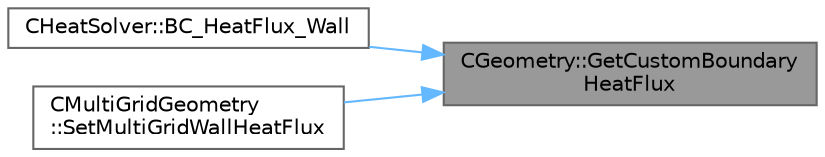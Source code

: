 digraph "CGeometry::GetCustomBoundaryHeatFlux"
{
 // LATEX_PDF_SIZE
  bgcolor="transparent";
  edge [fontname=Helvetica,fontsize=10,labelfontname=Helvetica,labelfontsize=10];
  node [fontname=Helvetica,fontsize=10,shape=box,height=0.2,width=0.4];
  rankdir="RL";
  Node1 [id="Node000001",label="CGeometry::GetCustomBoundary\lHeatFlux",height=0.2,width=0.4,color="gray40", fillcolor="grey60", style="filled", fontcolor="black",tooltip="Get the value of the customized normal heat flux at a specified vertex on a specified marker."];
  Node1 -> Node2 [id="edge1_Node000001_Node000002",dir="back",color="steelblue1",style="solid",tooltip=" "];
  Node2 [id="Node000002",label="CHeatSolver::BC_HeatFlux_Wall",height=0.2,width=0.4,color="grey40", fillcolor="white", style="filled",URL="$classCHeatSolver.html#ac8bd9350053fa2937ba6a4262f46fa2a",tooltip="Impose a constant heat-flux condition at the wall."];
  Node1 -> Node3 [id="edge2_Node000001_Node000003",dir="back",color="steelblue1",style="solid",tooltip=" "];
  Node3 [id="Node000003",label="CMultiGridGeometry\l::SetMultiGridWallHeatFlux",height=0.2,width=0.4,color="grey40", fillcolor="white", style="filled",URL="$classCMultiGridGeometry.html#a4af42a39ed4a2304b459784c8be71b86",tooltip="Set a representative wall normal heat flux of the agglomerated control volume on a particular boundar..."];
}
